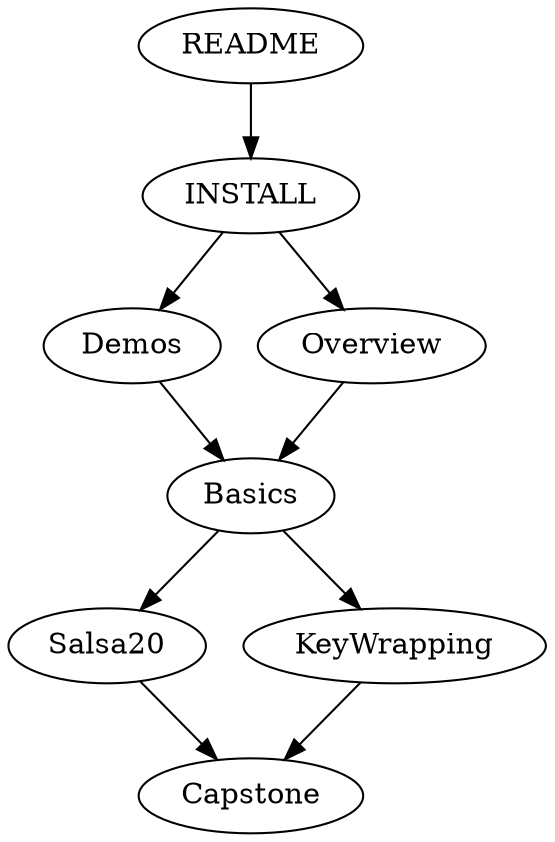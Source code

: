 digraph G {
  README -> INSTALL;
  INSTALL -> Demos;
  INSTALL -> Overview;
  Demos -> Basics;
  Overview -> Basics;
  Basics -> Salsa20;
  Basics -> KeyWrapping;
  Salsa20 -> Capstone;
  KeyWrapping -> Capstone;
}  
